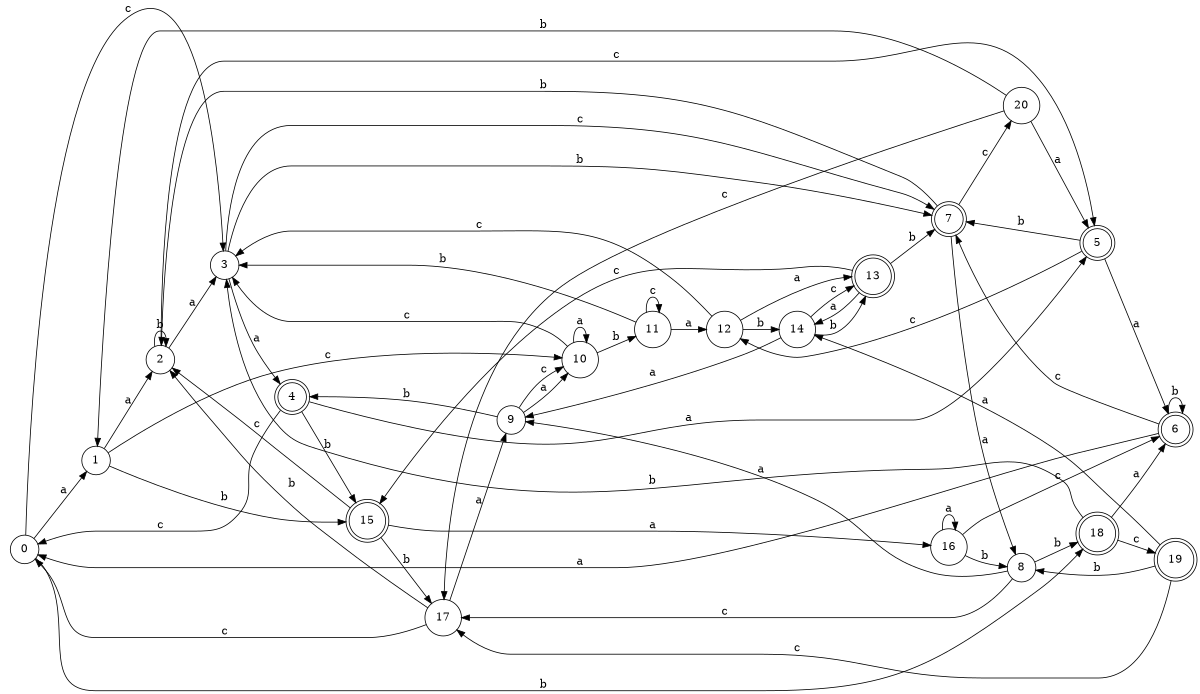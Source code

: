 digraph n17_10 {
__start0 [label="" shape="none"];

rankdir=LR;
size="8,5";

s0 [style="filled", color="black", fillcolor="white" shape="circle", label="0"];
s1 [style="filled", color="black", fillcolor="white" shape="circle", label="1"];
s2 [style="filled", color="black", fillcolor="white" shape="circle", label="2"];
s3 [style="filled", color="black", fillcolor="white" shape="circle", label="3"];
s4 [style="rounded,filled", color="black", fillcolor="white" shape="doublecircle", label="4"];
s5 [style="rounded,filled", color="black", fillcolor="white" shape="doublecircle", label="5"];
s6 [style="rounded,filled", color="black", fillcolor="white" shape="doublecircle", label="6"];
s7 [style="rounded,filled", color="black", fillcolor="white" shape="doublecircle", label="7"];
s8 [style="filled", color="black", fillcolor="white" shape="circle", label="8"];
s9 [style="filled", color="black", fillcolor="white" shape="circle", label="9"];
s10 [style="filled", color="black", fillcolor="white" shape="circle", label="10"];
s11 [style="filled", color="black", fillcolor="white" shape="circle", label="11"];
s12 [style="filled", color="black", fillcolor="white" shape="circle", label="12"];
s13 [style="rounded,filled", color="black", fillcolor="white" shape="doublecircle", label="13"];
s14 [style="filled", color="black", fillcolor="white" shape="circle", label="14"];
s15 [style="rounded,filled", color="black", fillcolor="white" shape="doublecircle", label="15"];
s16 [style="filled", color="black", fillcolor="white" shape="circle", label="16"];
s17 [style="filled", color="black", fillcolor="white" shape="circle", label="17"];
s18 [style="rounded,filled", color="black", fillcolor="white" shape="doublecircle", label="18"];
s19 [style="rounded,filled", color="black", fillcolor="white" shape="doublecircle", label="19"];
s20 [style="filled", color="black", fillcolor="white" shape="circle", label="20"];
s0 -> s1 [label="a"];
s0 -> s18 [label="b"];
s0 -> s3 [label="c"];
s1 -> s2 [label="a"];
s1 -> s15 [label="b"];
s1 -> s10 [label="c"];
s2 -> s3 [label="a"];
s2 -> s2 [label="b"];
s2 -> s5 [label="c"];
s3 -> s4 [label="a"];
s3 -> s7 [label="b"];
s3 -> s7 [label="c"];
s4 -> s5 [label="a"];
s4 -> s15 [label="b"];
s4 -> s0 [label="c"];
s5 -> s6 [label="a"];
s5 -> s7 [label="b"];
s5 -> s12 [label="c"];
s6 -> s0 [label="a"];
s6 -> s6 [label="b"];
s6 -> s7 [label="c"];
s7 -> s8 [label="a"];
s7 -> s2 [label="b"];
s7 -> s20 [label="c"];
s8 -> s9 [label="a"];
s8 -> s18 [label="b"];
s8 -> s17 [label="c"];
s9 -> s10 [label="a"];
s9 -> s4 [label="b"];
s9 -> s10 [label="c"];
s10 -> s10 [label="a"];
s10 -> s11 [label="b"];
s10 -> s3 [label="c"];
s11 -> s12 [label="a"];
s11 -> s3 [label="b"];
s11 -> s11 [label="c"];
s12 -> s13 [label="a"];
s12 -> s14 [label="b"];
s12 -> s3 [label="c"];
s13 -> s14 [label="a"];
s13 -> s7 [label="b"];
s13 -> s15 [label="c"];
s14 -> s9 [label="a"];
s14 -> s13 [label="b"];
s14 -> s13 [label="c"];
s15 -> s16 [label="a"];
s15 -> s17 [label="b"];
s15 -> s2 [label="c"];
s16 -> s16 [label="a"];
s16 -> s8 [label="b"];
s16 -> s6 [label="c"];
s17 -> s9 [label="a"];
s17 -> s2 [label="b"];
s17 -> s0 [label="c"];
s18 -> s6 [label="a"];
s18 -> s3 [label="b"];
s18 -> s19 [label="c"];
s19 -> s14 [label="a"];
s19 -> s8 [label="b"];
s19 -> s17 [label="c"];
s20 -> s5 [label="a"];
s20 -> s1 [label="b"];
s20 -> s17 [label="c"];

}